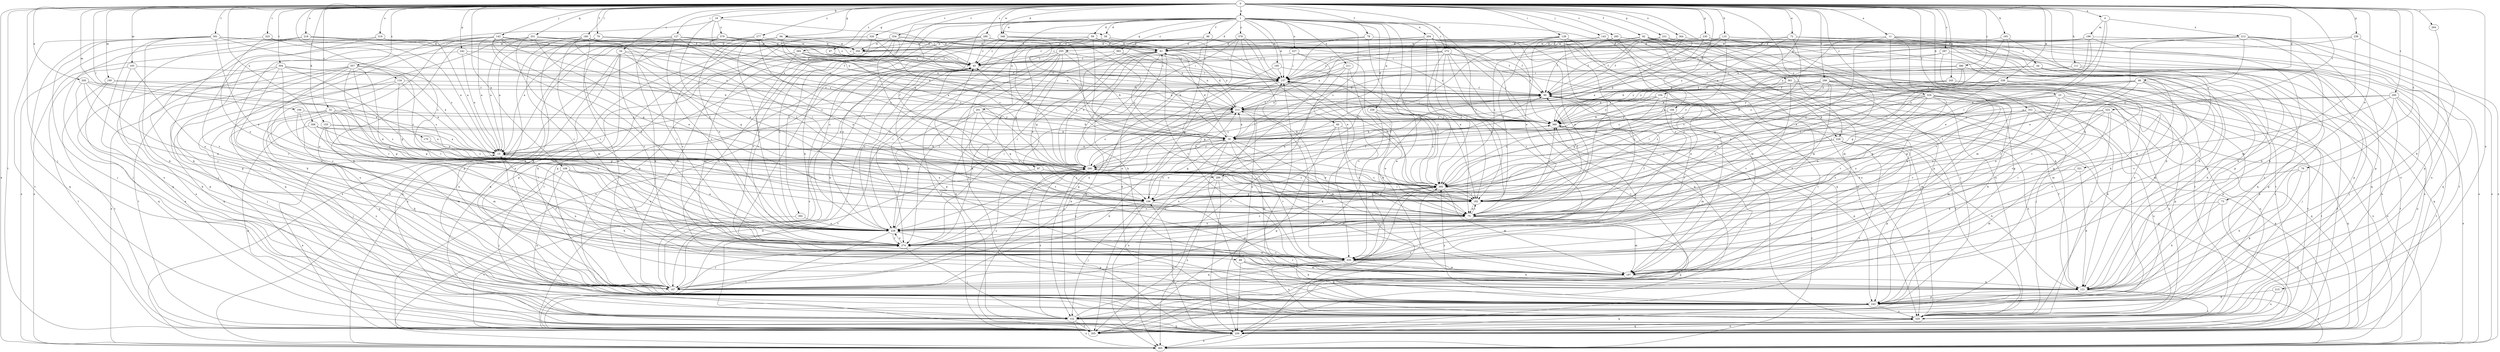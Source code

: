 strict digraph  {
0;
1;
4;
11;
15;
16;
23;
30;
32;
34;
44;
45;
48;
58;
59;
60;
61;
72;
73;
75;
76;
78;
79;
82;
86;
87;
89;
90;
94;
97;
104;
106;
108;
110;
111;
121;
127;
128;
134;
137;
142;
143;
152;
155;
165;
166;
167;
170;
180;
182;
190;
193;
194;
195;
196;
197;
200;
201;
204;
211;
212;
213;
215;
218;
226;
227;
228;
230;
231;
238;
242;
243;
245;
251;
255;
258;
259;
264;
272;
274;
277;
280;
285;
287;
289;
290;
295;
296;
301;
304;
305;
308;
319;
320;
321;
324;
325;
326;
329;
331;
334;
335;
338;
348;
350;
357;
361;
364;
365;
378;
379;
380;
384;
386;
392;
393;
395;
0 -> 1  [label=a];
0 -> 4  [label=a];
0 -> 11  [label=a];
0 -> 16  [label=b];
0 -> 23  [label=b];
0 -> 32  [label=c];
0 -> 34  [label=c];
0 -> 48  [label=d];
0 -> 58  [label=d];
0 -> 72  [label=e];
0 -> 73  [label=e];
0 -> 76  [label=f];
0 -> 78  [label=f];
0 -> 79  [label=f];
0 -> 82  [label=f];
0 -> 94  [label=g];
0 -> 97  [label=g];
0 -> 104  [label=g];
0 -> 108  [label=h];
0 -> 110  [label=h];
0 -> 111  [label=h];
0 -> 127  [label=i];
0 -> 128  [label=i];
0 -> 134  [label=i];
0 -> 142  [label=j];
0 -> 143  [label=j];
0 -> 152  [label=j];
0 -> 155  [label=k];
0 -> 165  [label=k];
0 -> 166  [label=k];
0 -> 170  [label=l];
0 -> 180  [label=l];
0 -> 190  [label=m];
0 -> 193  [label=m];
0 -> 194  [label=m];
0 -> 200  [label=n];
0 -> 215  [label=o];
0 -> 218  [label=o];
0 -> 226  [label=o];
0 -> 230  [label=p];
0 -> 231  [label=p];
0 -> 238  [label=p];
0 -> 242  [label=p];
0 -> 245  [label=q];
0 -> 251  [label=q];
0 -> 264  [label=r];
0 -> 272  [label=r];
0 -> 277  [label=s];
0 -> 280  [label=s];
0 -> 285  [label=s];
0 -> 287  [label=s];
0 -> 295  [label=t];
0 -> 296  [label=t];
0 -> 301  [label=t];
0 -> 304  [label=t];
0 -> 305  [label=t];
0 -> 308  [label=u];
0 -> 319  [label=u];
0 -> 321  [label=v];
0 -> 324  [label=v];
0 -> 325  [label=v];
0 -> 326  [label=v];
0 -> 329  [label=v];
0 -> 331  [label=v];
0 -> 334  [label=v];
0 -> 338  [label=w];
0 -> 348  [label=w];
0 -> 357  [label=x];
0 -> 361  [label=x];
0 -> 364  [label=x];
0 -> 365  [label=x];
0 -> 384  [label=z];
0 -> 386  [label=z];
1 -> 58  [label=d];
1 -> 59  [label=d];
1 -> 60  [label=d];
1 -> 61  [label=d];
1 -> 86  [label=f];
1 -> 87  [label=f];
1 -> 137  [label=i];
1 -> 167  [label=k];
1 -> 182  [label=l];
1 -> 195  [label=m];
1 -> 201  [label=n];
1 -> 204  [label=n];
1 -> 211  [label=n];
1 -> 226  [label=o];
1 -> 227  [label=o];
1 -> 228  [label=o];
1 -> 255  [label=q];
1 -> 258  [label=q];
1 -> 272  [label=r];
1 -> 289  [label=s];
1 -> 348  [label=w];
1 -> 378  [label=y];
1 -> 392  [label=z];
1 -> 393  [label=z];
1 -> 395  [label=z];
4 -> 182  [label=l];
4 -> 196  [label=m];
4 -> 212  [label=n];
4 -> 395  [label=z];
11 -> 44  [label=c];
11 -> 75  [label=e];
11 -> 106  [label=g];
11 -> 197  [label=m];
11 -> 243  [label=p];
11 -> 259  [label=q];
11 -> 335  [label=v];
11 -> 350  [label=w];
15 -> 30  [label=b];
15 -> 89  [label=f];
15 -> 289  [label=s];
15 -> 290  [label=s];
16 -> 45  [label=c];
16 -> 75  [label=e];
16 -> 152  [label=j];
16 -> 213  [label=n];
16 -> 379  [label=y];
23 -> 213  [label=n];
23 -> 228  [label=o];
23 -> 243  [label=p];
23 -> 305  [label=t];
23 -> 320  [label=u];
23 -> 335  [label=v];
23 -> 395  [label=z];
30 -> 15  [label=a];
30 -> 45  [label=c];
30 -> 61  [label=d];
30 -> 75  [label=e];
30 -> 106  [label=g];
30 -> 167  [label=k];
30 -> 197  [label=m];
30 -> 213  [label=n];
30 -> 243  [label=p];
30 -> 335  [label=v];
30 -> 365  [label=x];
32 -> 106  [label=g];
32 -> 152  [label=j];
32 -> 182  [label=l];
32 -> 228  [label=o];
32 -> 243  [label=p];
32 -> 274  [label=r];
32 -> 290  [label=s];
32 -> 320  [label=u];
32 -> 380  [label=y];
34 -> 45  [label=c];
34 -> 106  [label=g];
34 -> 167  [label=k];
34 -> 259  [label=q];
34 -> 274  [label=r];
34 -> 320  [label=u];
34 -> 380  [label=y];
44 -> 137  [label=i];
44 -> 243  [label=p];
44 -> 259  [label=q];
44 -> 320  [label=u];
44 -> 380  [label=y];
45 -> 137  [label=i];
45 -> 167  [label=k];
45 -> 228  [label=o];
45 -> 243  [label=p];
48 -> 90  [label=f];
48 -> 106  [label=g];
48 -> 182  [label=l];
48 -> 197  [label=m];
48 -> 305  [label=t];
48 -> 335  [label=v];
48 -> 380  [label=y];
58 -> 61  [label=d];
58 -> 137  [label=i];
58 -> 320  [label=u];
59 -> 61  [label=d];
59 -> 106  [label=g];
59 -> 182  [label=l];
59 -> 228  [label=o];
59 -> 274  [label=r];
59 -> 380  [label=y];
60 -> 30  [label=b];
60 -> 75  [label=e];
60 -> 228  [label=o];
60 -> 259  [label=q];
60 -> 320  [label=u];
61 -> 45  [label=c];
61 -> 106  [label=g];
61 -> 121  [label=h];
61 -> 213  [label=n];
61 -> 259  [label=q];
61 -> 290  [label=s];
61 -> 335  [label=v];
72 -> 30  [label=b];
72 -> 61  [label=d];
72 -> 305  [label=t];
72 -> 320  [label=u];
72 -> 380  [label=y];
72 -> 395  [label=z];
73 -> 75  [label=e];
73 -> 121  [label=h];
73 -> 259  [label=q];
75 -> 45  [label=c];
75 -> 182  [label=l];
75 -> 197  [label=m];
75 -> 228  [label=o];
75 -> 259  [label=q];
76 -> 121  [label=h];
76 -> 243  [label=p];
76 -> 395  [label=z];
78 -> 15  [label=a];
78 -> 75  [label=e];
78 -> 137  [label=i];
78 -> 182  [label=l];
78 -> 350  [label=w];
79 -> 15  [label=a];
79 -> 61  [label=d];
79 -> 182  [label=l];
79 -> 213  [label=n];
79 -> 274  [label=r];
82 -> 15  [label=a];
82 -> 61  [label=d];
82 -> 90  [label=f];
82 -> 137  [label=i];
82 -> 167  [label=k];
82 -> 197  [label=m];
82 -> 243  [label=p];
82 -> 305  [label=t];
82 -> 320  [label=u];
86 -> 45  [label=c];
86 -> 61  [label=d];
86 -> 90  [label=f];
86 -> 274  [label=r];
86 -> 335  [label=v];
86 -> 380  [label=y];
87 -> 106  [label=g];
87 -> 167  [label=k];
87 -> 182  [label=l];
87 -> 395  [label=z];
89 -> 121  [label=h];
89 -> 197  [label=m];
89 -> 213  [label=n];
89 -> 243  [label=p];
89 -> 259  [label=q];
90 -> 213  [label=n];
90 -> 290  [label=s];
90 -> 320  [label=u];
94 -> 30  [label=b];
94 -> 137  [label=i];
94 -> 228  [label=o];
94 -> 259  [label=q];
94 -> 290  [label=s];
94 -> 335  [label=v];
94 -> 350  [label=w];
97 -> 45  [label=c];
97 -> 90  [label=f];
104 -> 30  [label=b];
104 -> 75  [label=e];
104 -> 106  [label=g];
104 -> 213  [label=n];
104 -> 380  [label=y];
106 -> 15  [label=a];
106 -> 90  [label=f];
106 -> 152  [label=j];
106 -> 197  [label=m];
106 -> 228  [label=o];
106 -> 305  [label=t];
108 -> 121  [label=h];
108 -> 152  [label=j];
108 -> 228  [label=o];
108 -> 274  [label=r];
108 -> 320  [label=u];
108 -> 395  [label=z];
110 -> 30  [label=b];
110 -> 90  [label=f];
110 -> 121  [label=h];
110 -> 137  [label=i];
110 -> 228  [label=o];
110 -> 243  [label=p];
110 -> 350  [label=w];
110 -> 395  [label=z];
111 -> 137  [label=i];
111 -> 152  [label=j];
111 -> 320  [label=u];
111 -> 380  [label=y];
121 -> 90  [label=f];
121 -> 243  [label=p];
121 -> 305  [label=t];
121 -> 365  [label=x];
127 -> 15  [label=a];
127 -> 45  [label=c];
127 -> 61  [label=d];
127 -> 75  [label=e];
127 -> 90  [label=f];
127 -> 167  [label=k];
127 -> 274  [label=r];
127 -> 365  [label=x];
128 -> 75  [label=e];
128 -> 106  [label=g];
128 -> 182  [label=l];
128 -> 197  [label=m];
128 -> 228  [label=o];
128 -> 259  [label=q];
128 -> 274  [label=r];
128 -> 350  [label=w];
134 -> 15  [label=a];
134 -> 90  [label=f];
134 -> 106  [label=g];
134 -> 152  [label=j];
134 -> 274  [label=r];
137 -> 90  [label=f];
137 -> 106  [label=g];
137 -> 335  [label=v];
137 -> 395  [label=z];
142 -> 15  [label=a];
142 -> 90  [label=f];
142 -> 106  [label=g];
142 -> 152  [label=j];
142 -> 182  [label=l];
142 -> 213  [label=n];
142 -> 228  [label=o];
142 -> 243  [label=p];
142 -> 320  [label=u];
142 -> 350  [label=w];
142 -> 395  [label=z];
143 -> 121  [label=h];
143 -> 152  [label=j];
143 -> 305  [label=t];
143 -> 320  [label=u];
143 -> 350  [label=w];
143 -> 395  [label=z];
152 -> 259  [label=q];
152 -> 290  [label=s];
152 -> 305  [label=t];
152 -> 365  [label=x];
152 -> 395  [label=z];
155 -> 15  [label=a];
155 -> 30  [label=b];
155 -> 167  [label=k];
155 -> 197  [label=m];
155 -> 274  [label=r];
165 -> 61  [label=d];
165 -> 106  [label=g];
165 -> 121  [label=h];
165 -> 182  [label=l];
166 -> 259  [label=q];
166 -> 274  [label=r];
166 -> 380  [label=y];
166 -> 395  [label=z];
167 -> 45  [label=c];
167 -> 213  [label=n];
167 -> 274  [label=r];
167 -> 290  [label=s];
170 -> 15  [label=a];
170 -> 290  [label=s];
180 -> 45  [label=c];
180 -> 167  [label=k];
180 -> 197  [label=m];
180 -> 243  [label=p];
180 -> 274  [label=r];
180 -> 305  [label=t];
180 -> 335  [label=v];
180 -> 350  [label=w];
182 -> 75  [label=e];
182 -> 90  [label=f];
182 -> 380  [label=y];
190 -> 90  [label=f];
190 -> 290  [label=s];
190 -> 305  [label=t];
190 -> 320  [label=u];
193 -> 137  [label=i];
193 -> 228  [label=o];
193 -> 243  [label=p];
193 -> 305  [label=t];
194 -> 106  [label=g];
194 -> 228  [label=o];
194 -> 380  [label=y];
195 -> 106  [label=g];
195 -> 137  [label=i];
195 -> 395  [label=z];
196 -> 45  [label=c];
196 -> 61  [label=d];
196 -> 75  [label=e];
196 -> 121  [label=h];
196 -> 137  [label=i];
196 -> 365  [label=x];
196 -> 380  [label=y];
197 -> 15  [label=a];
197 -> 90  [label=f];
197 -> 121  [label=h];
197 -> 167  [label=k];
197 -> 228  [label=o];
197 -> 274  [label=r];
200 -> 15  [label=a];
200 -> 90  [label=f];
200 -> 167  [label=k];
200 -> 228  [label=o];
200 -> 274  [label=r];
201 -> 30  [label=b];
201 -> 106  [label=g];
201 -> 228  [label=o];
201 -> 305  [label=t];
201 -> 335  [label=v];
201 -> 380  [label=y];
204 -> 45  [label=c];
204 -> 75  [label=e];
204 -> 121  [label=h];
204 -> 182  [label=l];
204 -> 259  [label=q];
204 -> 320  [label=u];
204 -> 350  [label=w];
204 -> 365  [label=x];
204 -> 380  [label=y];
211 -> 121  [label=h];
211 -> 137  [label=i];
211 -> 290  [label=s];
211 -> 305  [label=t];
211 -> 335  [label=v];
212 -> 75  [label=e];
212 -> 90  [label=f];
212 -> 121  [label=h];
212 -> 213  [label=n];
212 -> 228  [label=o];
212 -> 243  [label=p];
212 -> 320  [label=u];
212 -> 350  [label=w];
212 -> 365  [label=x];
213 -> 61  [label=d];
213 -> 90  [label=f];
213 -> 197  [label=m];
213 -> 228  [label=o];
213 -> 290  [label=s];
213 -> 380  [label=y];
215 -> 243  [label=p];
215 -> 320  [label=u];
218 -> 15  [label=a];
218 -> 152  [label=j];
218 -> 167  [label=k];
218 -> 259  [label=q];
218 -> 350  [label=w];
218 -> 380  [label=y];
226 -> 15  [label=a];
226 -> 121  [label=h];
226 -> 243  [label=p];
226 -> 290  [label=s];
226 -> 305  [label=t];
226 -> 320  [label=u];
227 -> 45  [label=c];
227 -> 137  [label=i];
227 -> 182  [label=l];
227 -> 365  [label=x];
228 -> 15  [label=a];
228 -> 137  [label=i];
228 -> 243  [label=p];
228 -> 274  [label=r];
228 -> 305  [label=t];
230 -> 30  [label=b];
230 -> 61  [label=d];
230 -> 305  [label=t];
230 -> 365  [label=x];
231 -> 15  [label=a];
231 -> 61  [label=d];
231 -> 90  [label=f];
231 -> 243  [label=p];
231 -> 259  [label=q];
238 -> 61  [label=d];
238 -> 137  [label=i];
238 -> 197  [label=m];
238 -> 243  [label=p];
242 -> 15  [label=a];
242 -> 30  [label=b];
242 -> 45  [label=c];
242 -> 167  [label=k];
243 -> 137  [label=i];
243 -> 152  [label=j];
243 -> 259  [label=q];
243 -> 320  [label=u];
243 -> 395  [label=z];
245 -> 30  [label=b];
245 -> 90  [label=f];
245 -> 243  [label=p];
245 -> 305  [label=t];
245 -> 335  [label=v];
245 -> 395  [label=z];
251 -> 15  [label=a];
251 -> 61  [label=d];
251 -> 75  [label=e];
251 -> 137  [label=i];
251 -> 167  [label=k];
251 -> 182  [label=l];
251 -> 259  [label=q];
251 -> 274  [label=r];
255 -> 30  [label=b];
255 -> 45  [label=c];
255 -> 75  [label=e];
255 -> 137  [label=i];
255 -> 228  [label=o];
255 -> 259  [label=q];
255 -> 274  [label=r];
255 -> 305  [label=t];
258 -> 75  [label=e];
258 -> 167  [label=k];
258 -> 305  [label=t];
258 -> 380  [label=y];
258 -> 395  [label=z];
259 -> 45  [label=c];
259 -> 106  [label=g];
259 -> 320  [label=u];
259 -> 365  [label=x];
264 -> 121  [label=h];
272 -> 45  [label=c];
272 -> 75  [label=e];
272 -> 137  [label=i];
272 -> 213  [label=n];
272 -> 274  [label=r];
272 -> 305  [label=t];
272 -> 320  [label=u];
272 -> 380  [label=y];
272 -> 395  [label=z];
274 -> 90  [label=f];
274 -> 137  [label=i];
274 -> 152  [label=j];
274 -> 213  [label=n];
274 -> 228  [label=o];
274 -> 335  [label=v];
274 -> 395  [label=z];
277 -> 228  [label=o];
277 -> 290  [label=s];
277 -> 350  [label=w];
277 -> 365  [label=x];
277 -> 380  [label=y];
280 -> 30  [label=b];
280 -> 45  [label=c];
280 -> 61  [label=d];
280 -> 90  [label=f];
280 -> 228  [label=o];
280 -> 305  [label=t];
280 -> 335  [label=v];
285 -> 90  [label=f];
285 -> 197  [label=m];
285 -> 228  [label=o];
285 -> 243  [label=p];
285 -> 350  [label=w];
287 -> 30  [label=b];
287 -> 45  [label=c];
287 -> 167  [label=k];
287 -> 243  [label=p];
287 -> 335  [label=v];
289 -> 90  [label=f];
289 -> 137  [label=i];
289 -> 197  [label=m];
289 -> 259  [label=q];
289 -> 274  [label=r];
289 -> 365  [label=x];
290 -> 61  [label=d];
290 -> 75  [label=e];
290 -> 213  [label=n];
290 -> 305  [label=t];
290 -> 380  [label=y];
290 -> 395  [label=z];
295 -> 75  [label=e];
295 -> 121  [label=h];
295 -> 213  [label=n];
295 -> 305  [label=t];
295 -> 320  [label=u];
295 -> 365  [label=x];
295 -> 380  [label=y];
296 -> 90  [label=f];
296 -> 152  [label=j];
296 -> 167  [label=k];
296 -> 182  [label=l];
296 -> 228  [label=o];
296 -> 305  [label=t];
296 -> 335  [label=v];
296 -> 365  [label=x];
296 -> 380  [label=y];
296 -> 395  [label=z];
301 -> 61  [label=d];
301 -> 75  [label=e];
301 -> 137  [label=i];
301 -> 152  [label=j];
301 -> 167  [label=k];
301 -> 259  [label=q];
301 -> 290  [label=s];
301 -> 305  [label=t];
301 -> 320  [label=u];
301 -> 350  [label=w];
304 -> 15  [label=a];
304 -> 137  [label=i];
304 -> 182  [label=l];
304 -> 228  [label=o];
304 -> 259  [label=q];
304 -> 274  [label=r];
304 -> 320  [label=u];
305 -> 15  [label=a];
305 -> 45  [label=c];
305 -> 137  [label=i];
308 -> 15  [label=a];
308 -> 30  [label=b];
308 -> 106  [label=g];
308 -> 197  [label=m];
308 -> 259  [label=q];
319 -> 15  [label=a];
319 -> 335  [label=v];
319 -> 350  [label=w];
319 -> 365  [label=x];
320 -> 61  [label=d];
320 -> 90  [label=f];
320 -> 259  [label=q];
320 -> 380  [label=y];
321 -> 121  [label=h];
321 -> 197  [label=m];
321 -> 395  [label=z];
324 -> 75  [label=e];
324 -> 106  [label=g];
324 -> 182  [label=l];
324 -> 259  [label=q];
324 -> 274  [label=r];
324 -> 335  [label=v];
324 -> 380  [label=y];
325 -> 228  [label=o];
325 -> 350  [label=w];
325 -> 365  [label=x];
325 -> 395  [label=z];
326 -> 61  [label=d];
326 -> 121  [label=h];
326 -> 167  [label=k];
326 -> 243  [label=p];
326 -> 290  [label=s];
329 -> 106  [label=g];
329 -> 121  [label=h];
329 -> 197  [label=m];
329 -> 213  [label=n];
329 -> 228  [label=o];
329 -> 259  [label=q];
329 -> 274  [label=r];
329 -> 320  [label=u];
329 -> 335  [label=v];
329 -> 395  [label=z];
331 -> 106  [label=g];
331 -> 197  [label=m];
331 -> 228  [label=o];
331 -> 259  [label=q];
331 -> 320  [label=u];
331 -> 380  [label=y];
334 -> 137  [label=i];
334 -> 182  [label=l];
334 -> 213  [label=n];
334 -> 228  [label=o];
334 -> 243  [label=p];
334 -> 290  [label=s];
334 -> 335  [label=v];
334 -> 350  [label=w];
335 -> 121  [label=h];
335 -> 167  [label=k];
335 -> 197  [label=m];
335 -> 320  [label=u];
335 -> 380  [label=y];
335 -> 395  [label=z];
338 -> 30  [label=b];
338 -> 90  [label=f];
338 -> 152  [label=j];
338 -> 182  [label=l];
338 -> 197  [label=m];
338 -> 290  [label=s];
338 -> 365  [label=x];
348 -> 30  [label=b];
348 -> 45  [label=c];
348 -> 61  [label=d];
348 -> 182  [label=l];
348 -> 365  [label=x];
350 -> 45  [label=c];
350 -> 197  [label=m];
350 -> 365  [label=x];
357 -> 75  [label=e];
357 -> 137  [label=i];
357 -> 228  [label=o];
357 -> 259  [label=q];
357 -> 274  [label=r];
357 -> 305  [label=t];
357 -> 335  [label=v];
357 -> 365  [label=x];
357 -> 395  [label=z];
361 -> 90  [label=f];
361 -> 152  [label=j];
361 -> 290  [label=s];
361 -> 320  [label=u];
361 -> 335  [label=v];
364 -> 30  [label=b];
364 -> 61  [label=d];
364 -> 90  [label=f];
364 -> 259  [label=q];
364 -> 365  [label=x];
365 -> 380  [label=y];
378 -> 61  [label=d];
378 -> 75  [label=e];
378 -> 137  [label=i];
378 -> 152  [label=j];
378 -> 290  [label=s];
378 -> 335  [label=v];
379 -> 61  [label=d];
379 -> 121  [label=h];
379 -> 167  [label=k];
379 -> 182  [label=l];
379 -> 213  [label=n];
379 -> 350  [label=w];
380 -> 30  [label=b];
380 -> 137  [label=i];
380 -> 152  [label=j];
380 -> 197  [label=m];
380 -> 243  [label=p];
384 -> 45  [label=c];
384 -> 90  [label=f];
384 -> 213  [label=n];
384 -> 243  [label=p];
384 -> 274  [label=r];
384 -> 380  [label=y];
386 -> 30  [label=b];
386 -> 106  [label=g];
386 -> 121  [label=h];
386 -> 137  [label=i];
386 -> 182  [label=l];
392 -> 228  [label=o];
392 -> 305  [label=t];
393 -> 30  [label=b];
393 -> 45  [label=c];
393 -> 137  [label=i];
393 -> 167  [label=k];
395 -> 106  [label=g];
395 -> 137  [label=i];
395 -> 182  [label=l];
395 -> 197  [label=m];
395 -> 228  [label=o];
395 -> 290  [label=s];
395 -> 335  [label=v];
}
